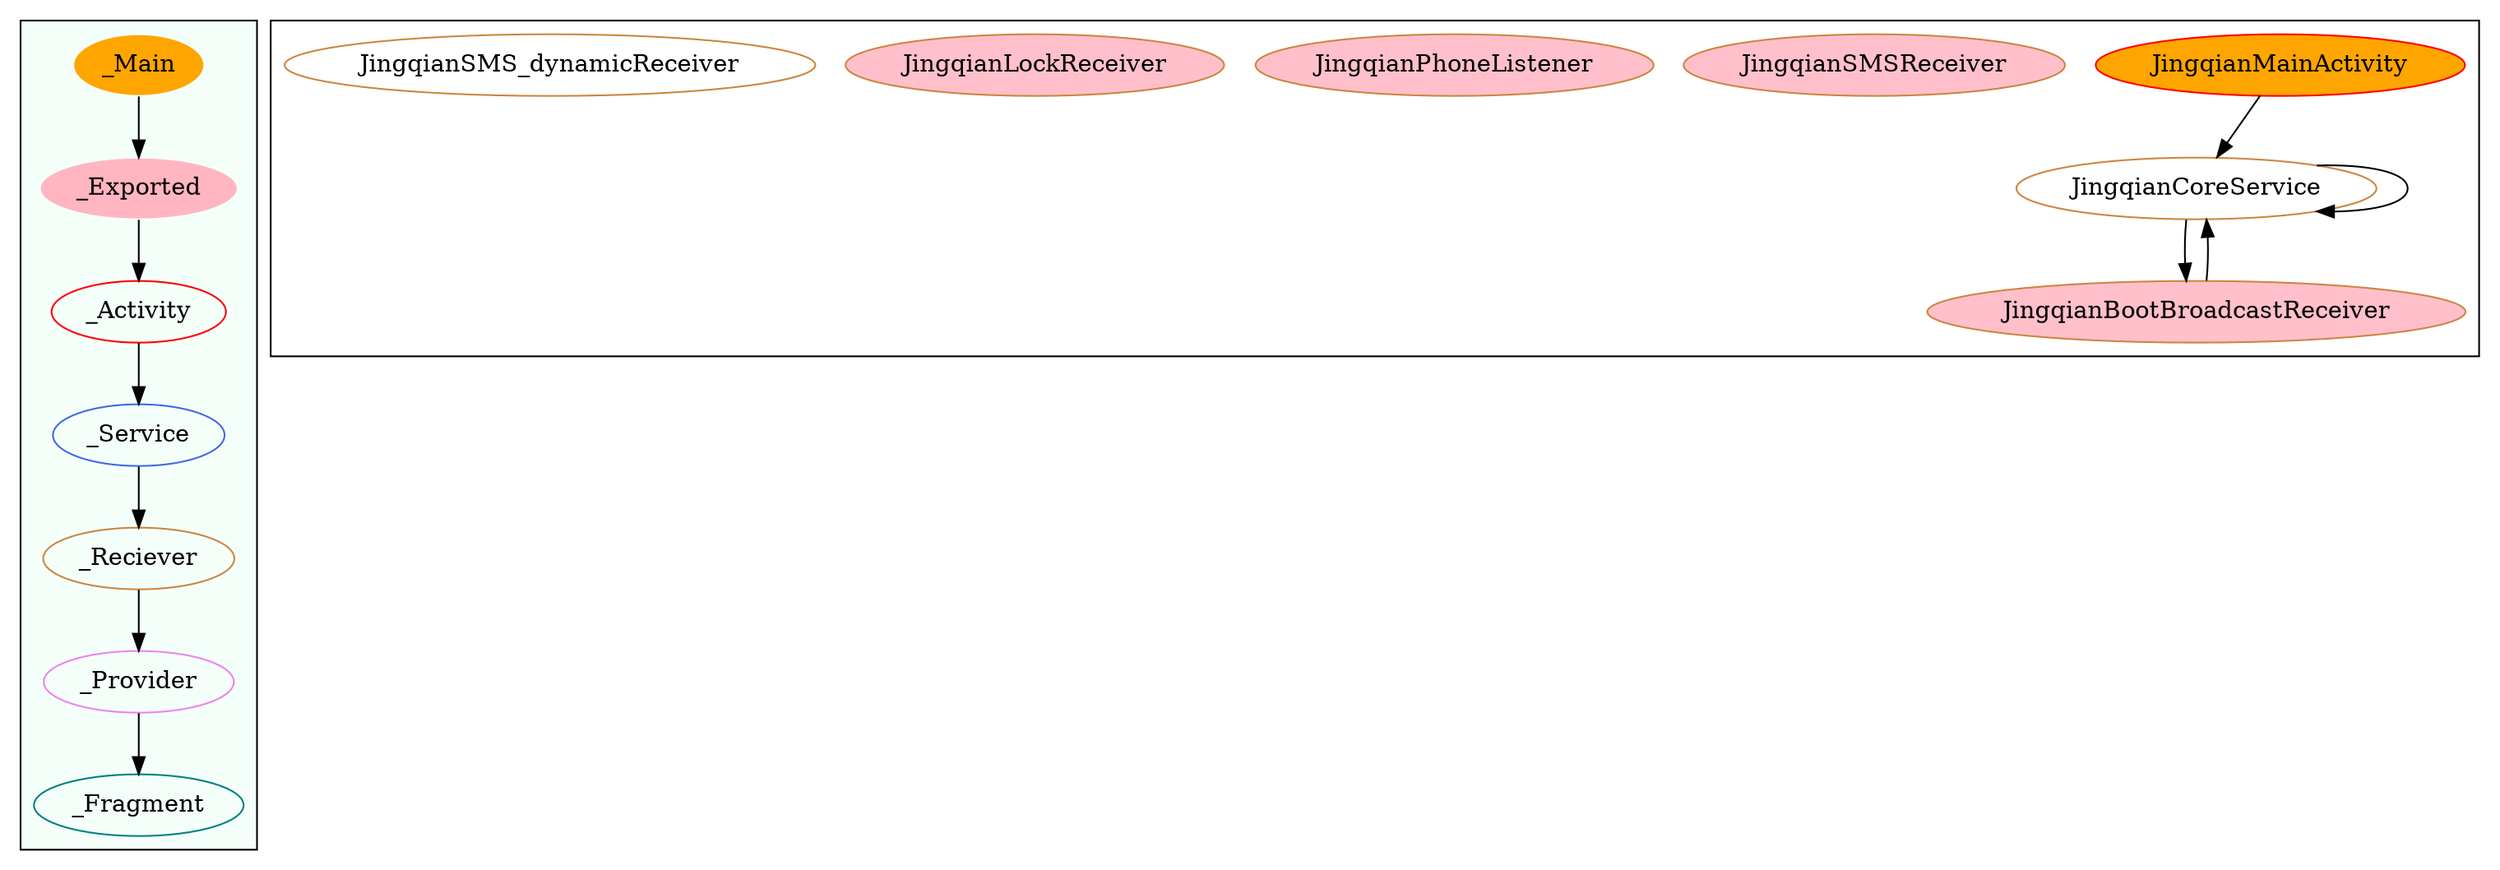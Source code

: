 digraph G {
subgraph cluster_legend{ 
bgcolor=mintcream;
_Activity[color = red];
_Service[color = royalblue];
_Provider[color = violet];
_Reciever[color = peru];
_Fragment[color = teal];
_Main[style=filled, fillcolor=orange, color = mintcream];
_Exported[style=filled, fillcolor=lightpink, color = mintcream];
_Main -> _Exported -> _Activity -> _Service -> _Reciever -> _Provider -> _Fragment; 
}
subgraph cluster_component{ 
JingqianMainActivity[style=filled, fillcolor=orange, color = red];
JingqianCoreService[color = royalblue];
JingqianBootBroadcastReceiver[style=filled, fillcolor=pink, color = peru];
JingqianSMSReceiver[style=filled, fillcolor=pink, color = peru];
JingqianPhoneListener[style=filled, fillcolor=pink, color = peru];
JingqianLockReceiver[style=filled, fillcolor=pink, color = peru];
JingqianCoreService[color = peru];
JingqianSMS_dynamicReceiver[color = peru];
JingqianMainActivity->JingqianCoreService;
JingqianBootBroadcastReceiver->JingqianCoreService;
JingqianCoreService->JingqianCoreService;
JingqianCoreService->JingqianBootBroadcastReceiver;
}
}
